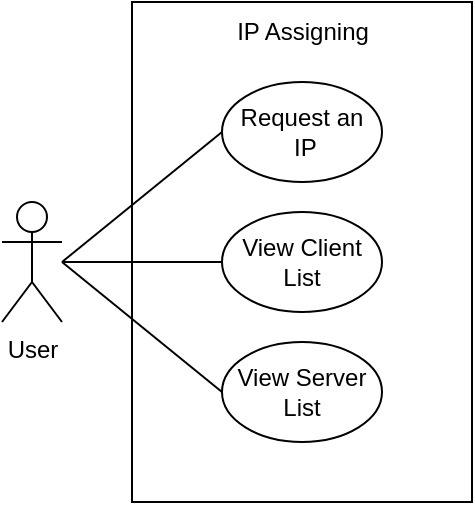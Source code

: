 <mxfile version="26.0.6">
  <diagram name="Page-1" id="8azvsoPqMfAGBkq6xGkC">
    <mxGraphModel dx="1050" dy="522" grid="1" gridSize="10" guides="1" tooltips="1" connect="1" arrows="1" fold="1" page="1" pageScale="1" pageWidth="850" pageHeight="1100" math="0" shadow="0">
      <root>
        <mxCell id="0" />
        <mxCell id="1" parent="0" />
        <mxCell id="DNvdOHMFGutV4c-jnew7-6" value="" style="rounded=0;whiteSpace=wrap;html=1;" vertex="1" parent="1">
          <mxGeometry x="275" y="40" width="170" height="250" as="geometry" />
        </mxCell>
        <mxCell id="DNvdOHMFGutV4c-jnew7-2" value="User" style="shape=umlActor;verticalLabelPosition=bottom;verticalAlign=top;html=1;" vertex="1" parent="1">
          <mxGeometry x="210" y="140" width="30" height="60" as="geometry" />
        </mxCell>
        <mxCell id="DNvdOHMFGutV4c-jnew7-3" value="Request an&lt;div&gt;&amp;nbsp;IP&lt;/div&gt;" style="ellipse;whiteSpace=wrap;html=1;fillColor=default;gradientColor=none;" vertex="1" parent="1">
          <mxGeometry x="320" y="80" width="80" height="50" as="geometry" />
        </mxCell>
        <mxCell id="DNvdOHMFGutV4c-jnew7-4" value="" style="endArrow=none;html=1;rounded=0;entryX=0;entryY=0.5;entryDx=0;entryDy=0;" edge="1" parent="1" target="DNvdOHMFGutV4c-jnew7-3">
          <mxGeometry width="50" height="50" relative="1" as="geometry">
            <mxPoint x="240" y="170" as="sourcePoint" />
            <mxPoint x="450" y="250" as="targetPoint" />
          </mxGeometry>
        </mxCell>
        <mxCell id="DNvdOHMFGutV4c-jnew7-11" value="View Client List" style="ellipse;whiteSpace=wrap;html=1;fillColor=default;gradientColor=none;" vertex="1" parent="1">
          <mxGeometry x="320" y="145" width="80" height="50" as="geometry" />
        </mxCell>
        <mxCell id="DNvdOHMFGutV4c-jnew7-13" value="" style="endArrow=none;html=1;rounded=0;entryX=0;entryY=0.5;entryDx=0;entryDy=0;" edge="1" parent="1" target="DNvdOHMFGutV4c-jnew7-11">
          <mxGeometry width="50" height="50" relative="1" as="geometry">
            <mxPoint x="240" y="170" as="sourcePoint" />
            <mxPoint x="330" y="115" as="targetPoint" />
          </mxGeometry>
        </mxCell>
        <mxCell id="DNvdOHMFGutV4c-jnew7-14" value="View Server List" style="ellipse;whiteSpace=wrap;html=1;fillColor=default;gradientColor=none;" vertex="1" parent="1">
          <mxGeometry x="320" y="210" width="80" height="50" as="geometry" />
        </mxCell>
        <mxCell id="DNvdOHMFGutV4c-jnew7-15" value="" style="endArrow=none;html=1;rounded=0;entryX=0;entryY=0.5;entryDx=0;entryDy=0;" edge="1" parent="1" target="DNvdOHMFGutV4c-jnew7-14">
          <mxGeometry width="50" height="50" relative="1" as="geometry">
            <mxPoint x="240" y="170" as="sourcePoint" />
            <mxPoint x="330" y="180" as="targetPoint" />
          </mxGeometry>
        </mxCell>
        <mxCell id="DNvdOHMFGutV4c-jnew7-16" value="IP Assigning" style="text;html=1;align=center;verticalAlign=middle;resizable=0;points=[];autosize=1;strokeColor=none;fillColor=none;" vertex="1" parent="1">
          <mxGeometry x="315" y="40" width="90" height="30" as="geometry" />
        </mxCell>
      </root>
    </mxGraphModel>
  </diagram>
</mxfile>
